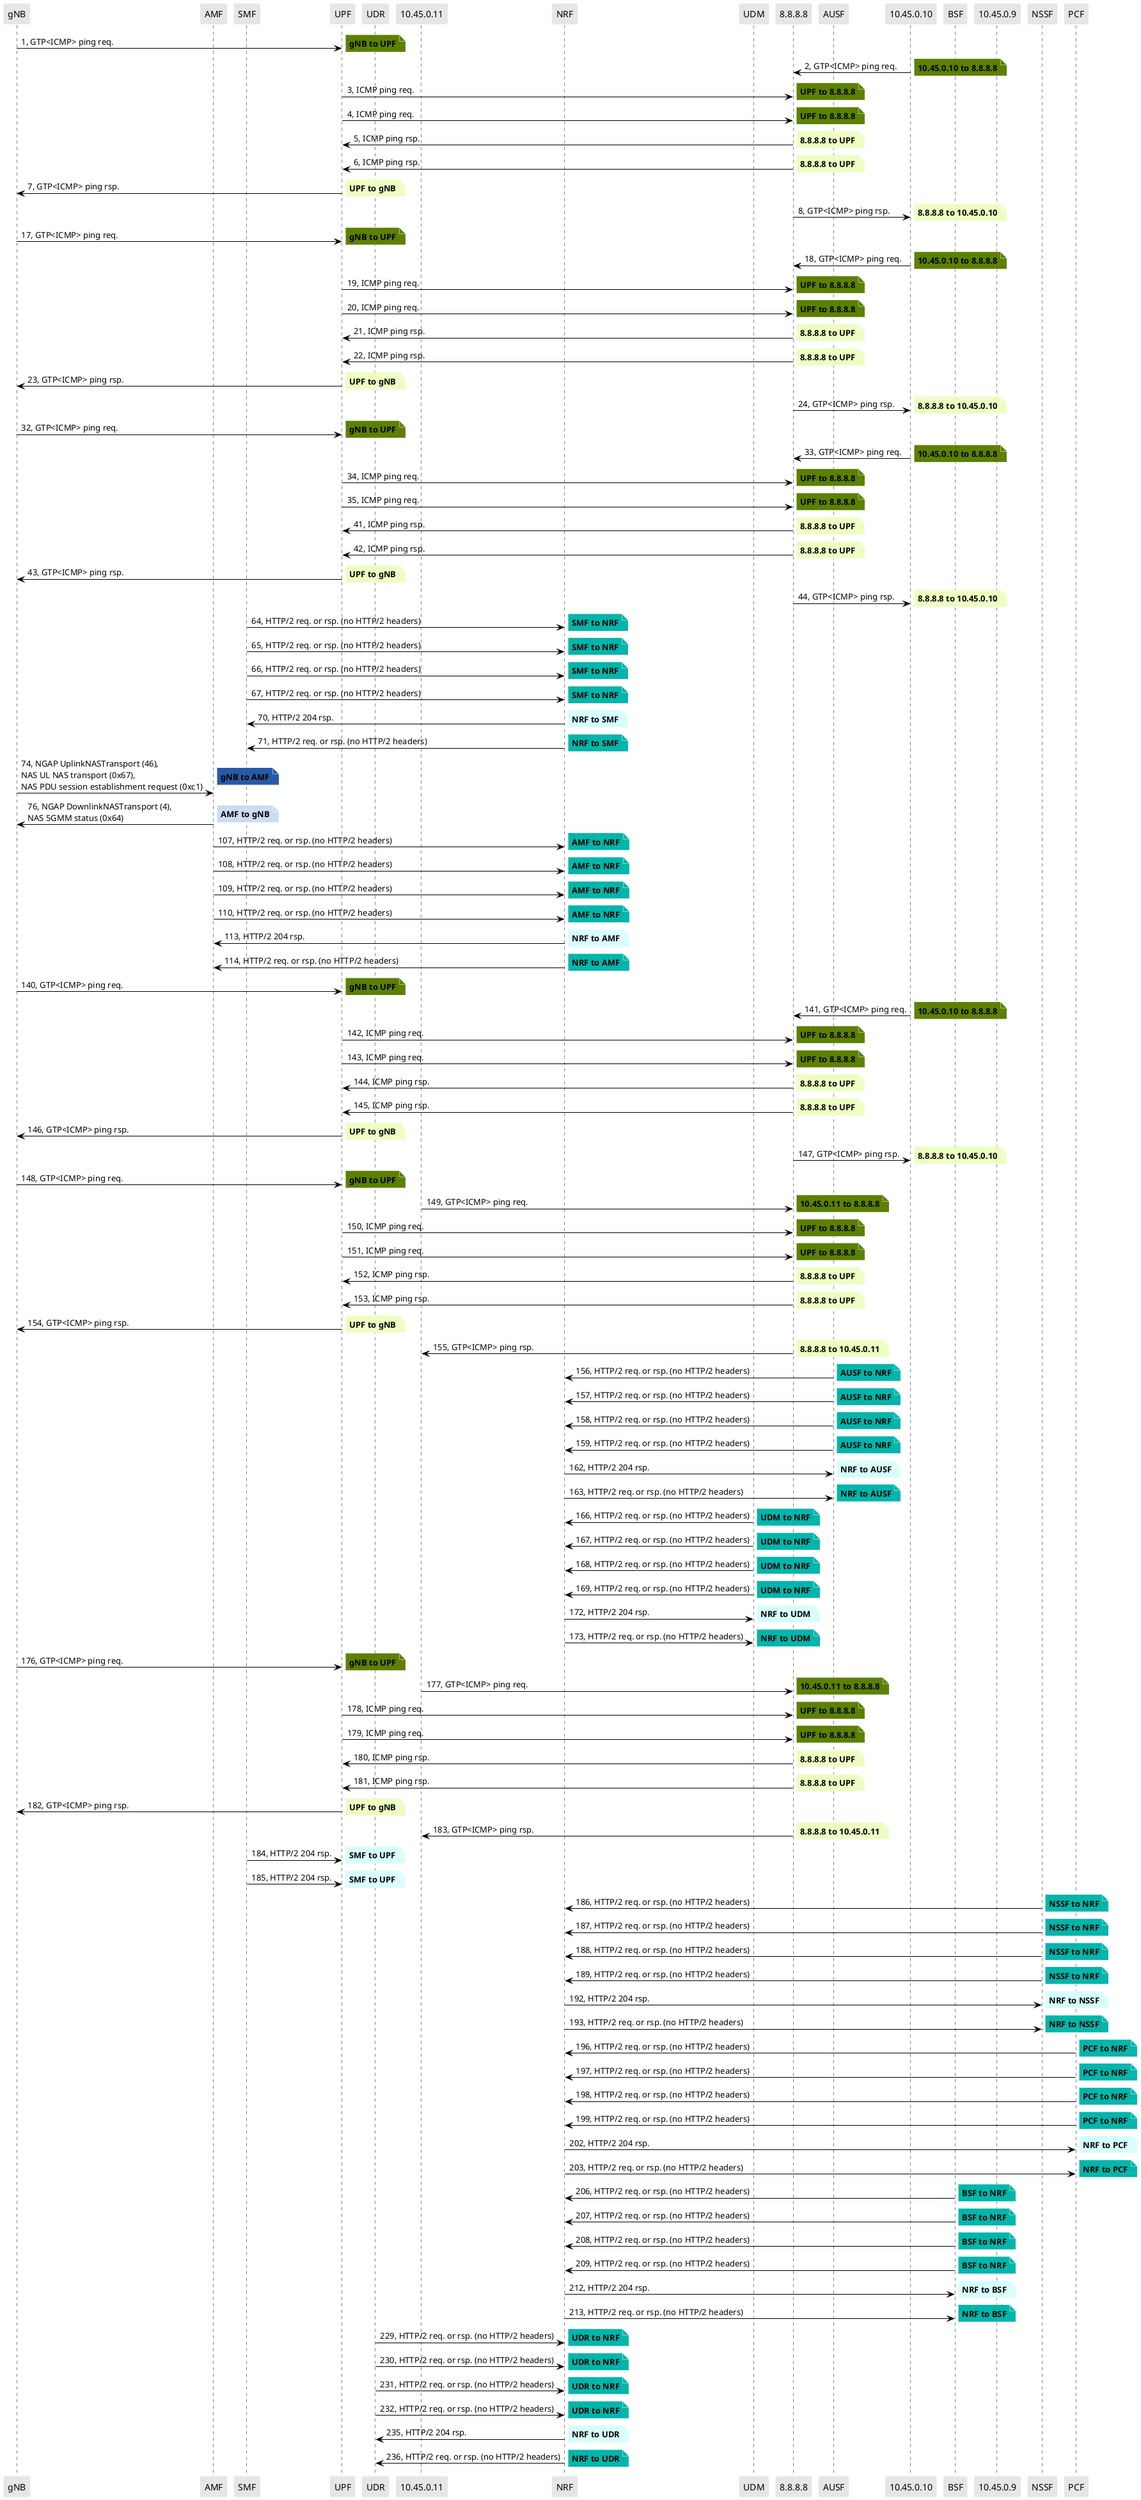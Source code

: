 @startuml
skinparam shadowing false
skinparam NoteBorderColor white
skinparam sequence {
    ArrowColor black
    LifeLineBorderColor black
    LifeLineBackgroundColor black
    ParticipantBorderColor white
    ParticipantBackgroundColor #e6e6e6
}
participant "gNB"
participant "AMF"
participant "SMF"
participant "UPF"
participant "UDR"
participant "10.45.0.11"
participant "NRF"
participant "UDM"
participant "8.8.8.8"
participant "AUSF"
participant "10.45.0.10"
participant "BSF"
participant "10.45.0.9"
participant "NSSF"
participant "PCF"

"gNB" -> "UPF": 1, GTP<ICMP> ping req.

note right #5C8001
**gNB to UPF**
end note

"10.45.0.10" -> "8.8.8.8": 2, GTP<ICMP> ping req.

note right #5C8001
**10.45.0.10 to 8.8.8.8**
end note

"UPF" -> "8.8.8.8": 3, ICMP ping req.

note right #5C8001
**UPF to 8.8.8.8**
end note

"UPF" -> "8.8.8.8": 4, ICMP ping req.

note right #5C8001
**UPF to 8.8.8.8**
end note

"8.8.8.8" -> "UPF": 5, ICMP ping rsp.

note right #EDFEC2
**8.8.8.8 to UPF**
end note

"8.8.8.8" -> "UPF": 6, ICMP ping rsp.

note right #EDFEC2
**8.8.8.8 to UPF**
end note

"UPF" -> "gNB": 7, GTP<ICMP> ping rsp.

note right #EDFEC2
**UPF to gNB**
end note

"8.8.8.8" -> "10.45.0.10": 8, GTP<ICMP> ping rsp.

note right #EDFEC2
**8.8.8.8 to 10.45.0.10**
end note

"gNB" -> "UPF": 17, GTP<ICMP> ping req.

note right #5C8001
**gNB to UPF**
end note

"10.45.0.10" -> "8.8.8.8": 18, GTP<ICMP> ping req.

note right #5C8001
**10.45.0.10 to 8.8.8.8**
end note

"UPF" -> "8.8.8.8": 19, ICMP ping req.

note right #5C8001
**UPF to 8.8.8.8**
end note

"UPF" -> "8.8.8.8": 20, ICMP ping req.

note right #5C8001
**UPF to 8.8.8.8**
end note

"8.8.8.8" -> "UPF": 21, ICMP ping rsp.

note right #EDFEC2
**8.8.8.8 to UPF**
end note

"8.8.8.8" -> "UPF": 22, ICMP ping rsp.

note right #EDFEC2
**8.8.8.8 to UPF**
end note

"UPF" -> "gNB": 23, GTP<ICMP> ping rsp.

note right #EDFEC2
**UPF to gNB**
end note

"8.8.8.8" -> "10.45.0.10": 24, GTP<ICMP> ping rsp.

note right #EDFEC2
**8.8.8.8 to 10.45.0.10**
end note

"gNB" -> "UPF": 32, GTP<ICMP> ping req.

note right #5C8001
**gNB to UPF**
end note

"10.45.0.10" -> "8.8.8.8": 33, GTP<ICMP> ping req.

note right #5C8001
**10.45.0.10 to 8.8.8.8**
end note

"UPF" -> "8.8.8.8": 34, ICMP ping req.

note right #5C8001
**UPF to 8.8.8.8**
end note

"UPF" -> "8.8.8.8": 35, ICMP ping req.

note right #5C8001
**UPF to 8.8.8.8**
end note

"8.8.8.8" -> "UPF": 41, ICMP ping rsp.

note right #EDFEC2
**8.8.8.8 to UPF**
end note

"8.8.8.8" -> "UPF": 42, ICMP ping rsp.

note right #EDFEC2
**8.8.8.8 to UPF**
end note

"UPF" -> "gNB": 43, GTP<ICMP> ping rsp.

note right #EDFEC2
**UPF to gNB**
end note

"8.8.8.8" -> "10.45.0.10": 44, GTP<ICMP> ping rsp.

note right #EDFEC2
**8.8.8.8 to 10.45.0.10**
end note

"SMF" -> "NRF": 64, HTTP/2 req. or rsp. (no HTTP/2 headers)

note right #03B5AA
**SMF to NRF**
end note

"SMF" -> "NRF": 65, HTTP/2 req. or rsp. (no HTTP/2 headers)

note right #03B5AA
**SMF to NRF**
end note

"SMF" -> "NRF": 66, HTTP/2 req. or rsp. (no HTTP/2 headers)

note right #03B5AA
**SMF to NRF**
end note

"SMF" -> "NRF": 67, HTTP/2 req. or rsp. (no HTTP/2 headers)

note right #03B5AA
**SMF to NRF**
end note

"NRF" -> "SMF": 70, HTTP/2 204 rsp.

note right #D7FEFC
**NRF to SMF**
end note

"NRF" -> "SMF": 71, HTTP/2 req. or rsp. (no HTTP/2 headers)

note right #03B5AA
**NRF to SMF**
end note

"gNB" -> "AMF": 74, NGAP UplinkNASTransport (46),\nNAS UL NAS transport (0x67),\nNAS PDU session establishment request (0xc1)

note right #285AA4
**gNB to AMF**
end note

"AMF" -> "gNB": 76, NGAP DownlinkNASTransport (4),\nNAS 5GMM status (0x64)

note right #CDDCF3
**AMF to gNB**
end note

"AMF" -> "NRF": 107, HTTP/2 req. or rsp. (no HTTP/2 headers)

note right #03B5AA
**AMF to NRF**
end note

"AMF" -> "NRF": 108, HTTP/2 req. or rsp. (no HTTP/2 headers)

note right #03B5AA
**AMF to NRF**
end note

"AMF" -> "NRF": 109, HTTP/2 req. or rsp. (no HTTP/2 headers)

note right #03B5AA
**AMF to NRF**
end note

"AMF" -> "NRF": 110, HTTP/2 req. or rsp. (no HTTP/2 headers)

note right #03B5AA
**AMF to NRF**
end note

"NRF" -> "AMF": 113, HTTP/2 204 rsp.

note right #D7FEFC
**NRF to AMF**
end note

"NRF" -> "AMF": 114, HTTP/2 req. or rsp. (no HTTP/2 headers)

note right #03B5AA
**NRF to AMF**
end note

"gNB" -> "UPF": 140, GTP<ICMP> ping req.

note right #5C8001
**gNB to UPF**
end note

"10.45.0.10" -> "8.8.8.8": 141, GTP<ICMP> ping req.

note right #5C8001
**10.45.0.10 to 8.8.8.8**
end note

"UPF" -> "8.8.8.8": 142, ICMP ping req.

note right #5C8001
**UPF to 8.8.8.8**
end note

"UPF" -> "8.8.8.8": 143, ICMP ping req.

note right #5C8001
**UPF to 8.8.8.8**
end note

"8.8.8.8" -> "UPF": 144, ICMP ping rsp.

note right #EDFEC2
**8.8.8.8 to UPF**
end note

"8.8.8.8" -> "UPF": 145, ICMP ping rsp.

note right #EDFEC2
**8.8.8.8 to UPF**
end note

"UPF" -> "gNB": 146, GTP<ICMP> ping rsp.

note right #EDFEC2
**UPF to gNB**
end note

"8.8.8.8" -> "10.45.0.10": 147, GTP<ICMP> ping rsp.

note right #EDFEC2
**8.8.8.8 to 10.45.0.10**
end note

"gNB" -> "UPF": 148, GTP<ICMP> ping req.

note right #5C8001
**gNB to UPF**
end note

"10.45.0.11" -> "8.8.8.8": 149, GTP<ICMP> ping req.

note right #5C8001
**10.45.0.11 to 8.8.8.8**
end note

"UPF" -> "8.8.8.8": 150, ICMP ping req.

note right #5C8001
**UPF to 8.8.8.8**
end note

"UPF" -> "8.8.8.8": 151, ICMP ping req.

note right #5C8001
**UPF to 8.8.8.8**
end note

"8.8.8.8" -> "UPF": 152, ICMP ping rsp.

note right #EDFEC2
**8.8.8.8 to UPF**
end note

"8.8.8.8" -> "UPF": 153, ICMP ping rsp.

note right #EDFEC2
**8.8.8.8 to UPF**
end note

"UPF" -> "gNB": 154, GTP<ICMP> ping rsp.

note right #EDFEC2
**UPF to gNB**
end note

"8.8.8.8" -> "10.45.0.11": 155, GTP<ICMP> ping rsp.

note right #EDFEC2
**8.8.8.8 to 10.45.0.11**
end note

"AUSF" -> "NRF": 156, HTTP/2 req. or rsp. (no HTTP/2 headers)

note right #03B5AA
**AUSF to NRF**
end note

"AUSF" -> "NRF": 157, HTTP/2 req. or rsp. (no HTTP/2 headers)

note right #03B5AA
**AUSF to NRF**
end note

"AUSF" -> "NRF": 158, HTTP/2 req. or rsp. (no HTTP/2 headers)

note right #03B5AA
**AUSF to NRF**
end note

"AUSF" -> "NRF": 159, HTTP/2 req. or rsp. (no HTTP/2 headers)

note right #03B5AA
**AUSF to NRF**
end note

"NRF" -> "AUSF": 162, HTTP/2 204 rsp.

note right #D7FEFC
**NRF to AUSF**
end note

"NRF" -> "AUSF": 163, HTTP/2 req. or rsp. (no HTTP/2 headers)

note right #03B5AA
**NRF to AUSF**
end note

"UDM" -> "NRF": 166, HTTP/2 req. or rsp. (no HTTP/2 headers)

note right #03B5AA
**UDM to NRF**
end note

"UDM" -> "NRF": 167, HTTP/2 req. or rsp. (no HTTP/2 headers)

note right #03B5AA
**UDM to NRF**
end note

"UDM" -> "NRF": 168, HTTP/2 req. or rsp. (no HTTP/2 headers)

note right #03B5AA
**UDM to NRF**
end note

"UDM" -> "NRF": 169, HTTP/2 req. or rsp. (no HTTP/2 headers)

note right #03B5AA
**UDM to NRF**
end note

"NRF" -> "UDM": 172, HTTP/2 204 rsp.

note right #D7FEFC
**NRF to UDM**
end note

"NRF" -> "UDM": 173, HTTP/2 req. or rsp. (no HTTP/2 headers)

note right #03B5AA
**NRF to UDM**
end note

"gNB" -> "UPF": 176, GTP<ICMP> ping req.

note right #5C8001
**gNB to UPF**
end note

"10.45.0.11" -> "8.8.8.8": 177, GTP<ICMP> ping req.

note right #5C8001
**10.45.0.11 to 8.8.8.8**
end note

"UPF" -> "8.8.8.8": 178, ICMP ping req.

note right #5C8001
**UPF to 8.8.8.8**
end note

"UPF" -> "8.8.8.8": 179, ICMP ping req.

note right #5C8001
**UPF to 8.8.8.8**
end note

"8.8.8.8" -> "UPF": 180, ICMP ping rsp.

note right #EDFEC2
**8.8.8.8 to UPF**
end note

"8.8.8.8" -> "UPF": 181, ICMP ping rsp.

note right #EDFEC2
**8.8.8.8 to UPF**
end note

"UPF" -> "gNB": 182, GTP<ICMP> ping rsp.

note right #EDFEC2
**UPF to gNB**
end note

"8.8.8.8" -> "10.45.0.11": 183, GTP<ICMP> ping rsp.

note right #EDFEC2
**8.8.8.8 to 10.45.0.11**
end note

"SMF" -> "UPF": 184, HTTP/2 204 rsp.

note right #D7FEFC
**SMF to UPF**
end note

"SMF" -> "UPF": 185, HTTP/2 204 rsp.

note right #D7FEFC
**SMF to UPF**
end note

"NSSF" -> "NRF": 186, HTTP/2 req. or rsp. (no HTTP/2 headers)

note right #03B5AA
**NSSF to NRF**
end note

"NSSF" -> "NRF": 187, HTTP/2 req. or rsp. (no HTTP/2 headers)

note right #03B5AA
**NSSF to NRF**
end note

"NSSF" -> "NRF": 188, HTTP/2 req. or rsp. (no HTTP/2 headers)

note right #03B5AA
**NSSF to NRF**
end note

"NSSF" -> "NRF": 189, HTTP/2 req. or rsp. (no HTTP/2 headers)

note right #03B5AA
**NSSF to NRF**
end note

"NRF" -> "NSSF": 192, HTTP/2 204 rsp.

note right #D7FEFC
**NRF to NSSF**
end note

"NRF" -> "NSSF": 193, HTTP/2 req. or rsp. (no HTTP/2 headers)

note right #03B5AA
**NRF to NSSF**
end note

"PCF" -> "NRF": 196, HTTP/2 req. or rsp. (no HTTP/2 headers)

note right #03B5AA
**PCF to NRF**
end note

"PCF" -> "NRF": 197, HTTP/2 req. or rsp. (no HTTP/2 headers)

note right #03B5AA
**PCF to NRF**
end note

"PCF" -> "NRF": 198, HTTP/2 req. or rsp. (no HTTP/2 headers)

note right #03B5AA
**PCF to NRF**
end note

"PCF" -> "NRF": 199, HTTP/2 req. or rsp. (no HTTP/2 headers)

note right #03B5AA
**PCF to NRF**
end note

"NRF" -> "PCF": 202, HTTP/2 204 rsp.

note right #D7FEFC
**NRF to PCF**
end note

"NRF" -> "PCF": 203, HTTP/2 req. or rsp. (no HTTP/2 headers)

note right #03B5AA
**NRF to PCF**
end note

"BSF" -> "NRF": 206, HTTP/2 req. or rsp. (no HTTP/2 headers)

note right #03B5AA
**BSF to NRF**
end note

"BSF" -> "NRF": 207, HTTP/2 req. or rsp. (no HTTP/2 headers)

note right #03B5AA
**BSF to NRF**
end note

"BSF" -> "NRF": 208, HTTP/2 req. or rsp. (no HTTP/2 headers)

note right #03B5AA
**BSF to NRF**
end note

"BSF" -> "NRF": 209, HTTP/2 req. or rsp. (no HTTP/2 headers)

note right #03B5AA
**BSF to NRF**
end note

"NRF" -> "BSF": 212, HTTP/2 204 rsp.

note right #D7FEFC
**NRF to BSF**
end note

"NRF" -> "BSF": 213, HTTP/2 req. or rsp. (no HTTP/2 headers)

note right #03B5AA
**NRF to BSF**
end note

"UDR" -> "NRF": 229, HTTP/2 req. or rsp. (no HTTP/2 headers)

note right #03B5AA
**UDR to NRF**
end note

"UDR" -> "NRF": 230, HTTP/2 req. or rsp. (no HTTP/2 headers)

note right #03B5AA
**UDR to NRF**
end note

"UDR" -> "NRF": 231, HTTP/2 req. or rsp. (no HTTP/2 headers)

note right #03B5AA
**UDR to NRF**
end note

"UDR" -> "NRF": 232, HTTP/2 req. or rsp. (no HTTP/2 headers)

note right #03B5AA
**UDR to NRF**
end note

"NRF" -> "UDR": 235, HTTP/2 204 rsp.

note right #D7FEFC
**NRF to UDR**
end note

"NRF" -> "UDR": 236, HTTP/2 req. or rsp. (no HTTP/2 headers)

note right #03B5AA
**NRF to UDR**
end note

@enduml

